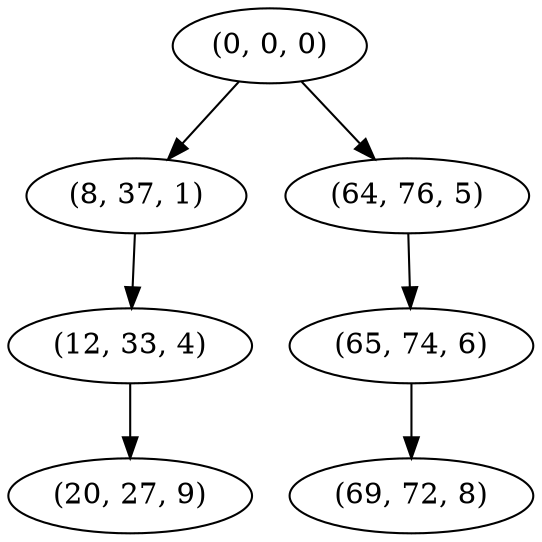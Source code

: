 digraph tree {
    "(0, 0, 0)";
    "(8, 37, 1)";
    "(12, 33, 4)";
    "(20, 27, 9)";
    "(64, 76, 5)";
    "(65, 74, 6)";
    "(69, 72, 8)";
    "(0, 0, 0)" -> "(8, 37, 1)";
    "(0, 0, 0)" -> "(64, 76, 5)";
    "(8, 37, 1)" -> "(12, 33, 4)";
    "(12, 33, 4)" -> "(20, 27, 9)";
    "(64, 76, 5)" -> "(65, 74, 6)";
    "(65, 74, 6)" -> "(69, 72, 8)";
}
